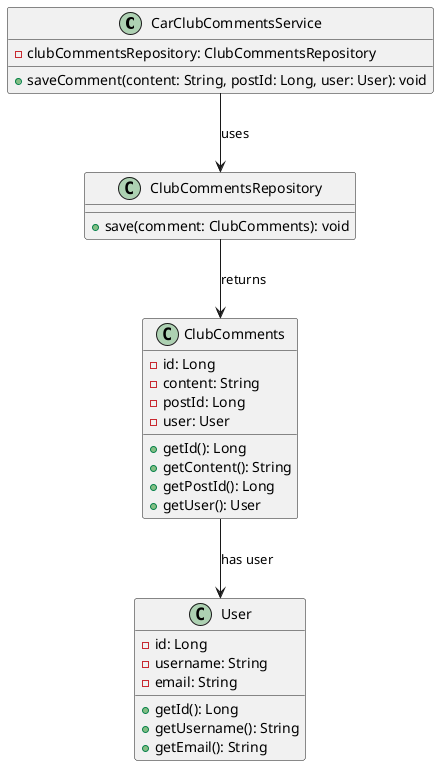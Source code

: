 @startuml  
class CarClubCommentsService {  
  - clubCommentsRepository: ClubCommentsRepository  
  + saveComment(content: String, postId: Long, user: User): void  
}  
  
class ClubCommentsRepository {  
  + save(comment: ClubComments): void  
}  
  
class ClubComments {  
  - id: Long  
  - content: String  
  - postId: Long  
  - user: User  
  + getId(): Long  
  + getContent(): String  
  + getPostId(): Long  
  + getUser(): User  
}  
  
class User {  
  - id: Long  
  - username: String  
  - email: String  
  + getId(): Long  
  + getUsername(): String  
  + getEmail(): String  
}  
  
CarClubCommentsService --> ClubCommentsRepository : uses  
ClubCommentsRepository --> ClubComments : returns  
ClubComments --> User : has user  
@enduml